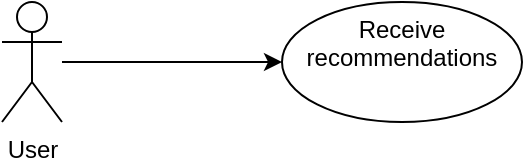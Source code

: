 <mxfile version="15.5.8" type="github">
  <diagram id="sFd8a2O6-MpDUsLX3lZi" name="Page-1">
    <mxGraphModel dx="1422" dy="762" grid="1" gridSize="10" guides="1" tooltips="1" connect="1" arrows="1" fold="1" page="1" pageScale="1" pageWidth="850" pageHeight="1100" math="0" shadow="0">
      <root>
        <mxCell id="0" />
        <mxCell id="1" parent="0" />
        <mxCell id="6VPgUzRO6D01RCAoHINE-10" value="" style="edgeStyle=orthogonalEdgeStyle;rounded=0;orthogonalLoop=1;jettySize=auto;html=1;" edge="1" parent="1" source="6VPgUzRO6D01RCAoHINE-1" target="6VPgUzRO6D01RCAoHINE-9">
          <mxGeometry relative="1" as="geometry" />
        </mxCell>
        <mxCell id="6VPgUzRO6D01RCAoHINE-1" value="User" style="shape=umlActor;verticalLabelPosition=bottom;verticalAlign=top;html=1;outlineConnect=0;" vertex="1" parent="1">
          <mxGeometry x="130" y="70" width="30" height="60" as="geometry" />
        </mxCell>
        <mxCell id="6VPgUzRO6D01RCAoHINE-9" value="Receive recommendations" style="ellipse;whiteSpace=wrap;html=1;verticalAlign=top;" vertex="1" parent="1">
          <mxGeometry x="270" y="70" width="120" height="60" as="geometry" />
        </mxCell>
      </root>
    </mxGraphModel>
  </diagram>
</mxfile>
